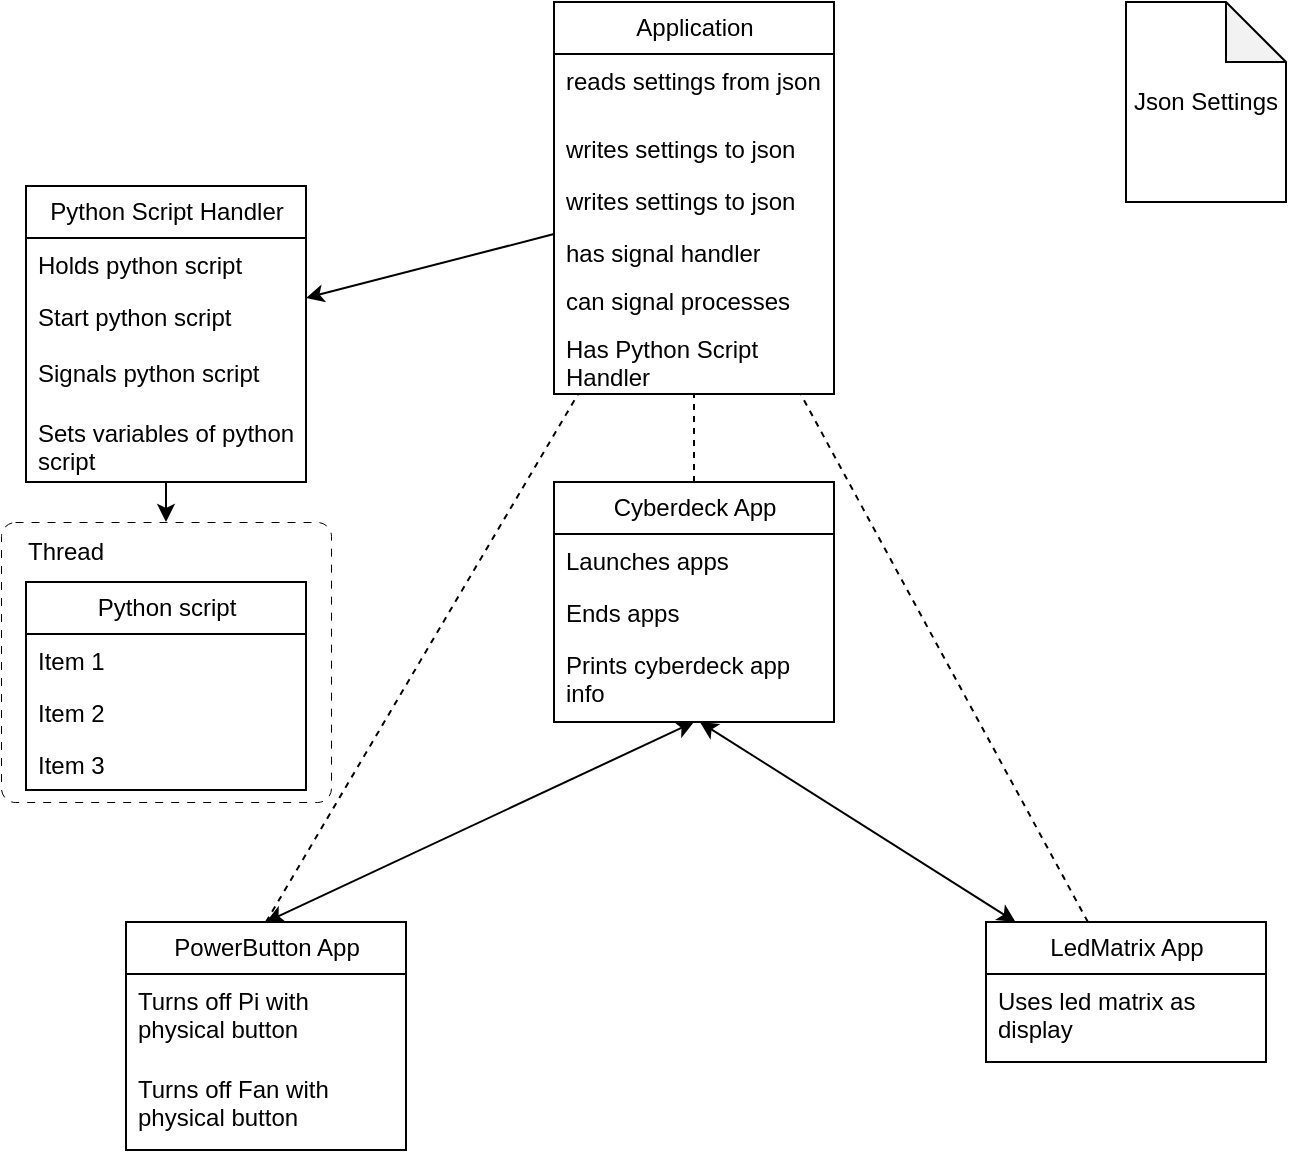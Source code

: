 <mxfile version="21.2.3" type="github" pages="3">
  <diagram name="Arch_Draft_1" id="S_uM91Xfsd7DyZV0edvE">
    <mxGraphModel dx="1217" dy="713" grid="1" gridSize="10" guides="1" tooltips="1" connect="1" arrows="1" fold="1" page="1" pageScale="1" pageWidth="827" pageHeight="1169" math="0" shadow="0">
      <root>
        <mxCell id="0" />
        <mxCell id="1" parent="0" />
        <mxCell id="q55Y3YeiyzVGm_dKempc-44" value="" style="rounded=1;whiteSpace=wrap;html=1;absoluteArcSize=1;arcSize=14;strokeWidth=0.5;dashed=1;dashPattern=8 8;fillColor=none;" parent="1" vertex="1">
          <mxGeometry x="67.5" y="280" width="165" height="140" as="geometry" />
        </mxCell>
        <mxCell id="q55Y3YeiyzVGm_dKempc-1" value="Cyberdeck App" style="swimlane;fontStyle=0;childLayout=stackLayout;horizontal=1;startSize=26;fillColor=none;horizontalStack=0;resizeParent=1;resizeParentMax=0;resizeLast=0;collapsible=1;marginBottom=0;html=1;" parent="1" vertex="1">
          <mxGeometry x="344" y="260" width="140" height="120" as="geometry" />
        </mxCell>
        <mxCell id="q55Y3YeiyzVGm_dKempc-2" value="Launches apps" style="text;strokeColor=none;fillColor=none;align=left;verticalAlign=top;spacingLeft=4;spacingRight=4;overflow=hidden;rotatable=0;points=[[0,0.5],[1,0.5]];portConstraint=eastwest;whiteSpace=wrap;html=1;" parent="q55Y3YeiyzVGm_dKempc-1" vertex="1">
          <mxGeometry y="26" width="140" height="26" as="geometry" />
        </mxCell>
        <mxCell id="q55Y3YeiyzVGm_dKempc-3" value="Ends apps" style="text;strokeColor=none;fillColor=none;align=left;verticalAlign=top;spacingLeft=4;spacingRight=4;overflow=hidden;rotatable=0;points=[[0,0.5],[1,0.5]];portConstraint=eastwest;whiteSpace=wrap;html=1;" parent="q55Y3YeiyzVGm_dKempc-1" vertex="1">
          <mxGeometry y="52" width="140" height="26" as="geometry" />
        </mxCell>
        <mxCell id="q55Y3YeiyzVGm_dKempc-4" value="Prints cyberdeck app info" style="text;strokeColor=none;fillColor=none;align=left;verticalAlign=top;spacingLeft=4;spacingRight=4;overflow=hidden;rotatable=0;points=[[0,0.5],[1,0.5]];portConstraint=eastwest;whiteSpace=wrap;html=1;" parent="q55Y3YeiyzVGm_dKempc-1" vertex="1">
          <mxGeometry y="78" width="140" height="42" as="geometry" />
        </mxCell>
        <mxCell id="q55Y3YeiyzVGm_dKempc-5" value="PowerButton App" style="swimlane;fontStyle=0;childLayout=stackLayout;horizontal=1;startSize=26;fillColor=none;horizontalStack=0;resizeParent=1;resizeParentMax=0;resizeLast=0;collapsible=1;marginBottom=0;html=1;" parent="1" vertex="1">
          <mxGeometry x="130" y="480" width="140" height="114" as="geometry" />
        </mxCell>
        <mxCell id="q55Y3YeiyzVGm_dKempc-8" value="Turns off Pi with physical button&lt;br&gt;&lt;div&gt;&amp;nbsp;&lt;/div&gt;" style="text;strokeColor=none;fillColor=none;align=left;verticalAlign=top;spacingLeft=4;spacingRight=4;overflow=hidden;rotatable=0;points=[[0,0.5],[1,0.5]];portConstraint=eastwest;whiteSpace=wrap;html=1;" parent="q55Y3YeiyzVGm_dKempc-5" vertex="1">
          <mxGeometry y="26" width="140" height="44" as="geometry" />
        </mxCell>
        <mxCell id="q55Y3YeiyzVGm_dKempc-33" value="Turns off Fan with physical button" style="text;strokeColor=none;fillColor=none;align=left;verticalAlign=top;spacingLeft=4;spacingRight=4;overflow=hidden;rotatable=0;points=[[0,0.5],[1,0.5]];portConstraint=eastwest;whiteSpace=wrap;html=1;" parent="q55Y3YeiyzVGm_dKempc-5" vertex="1">
          <mxGeometry y="70" width="140" height="44" as="geometry" />
        </mxCell>
        <mxCell id="q55Y3YeiyzVGm_dKempc-9" value="Application" style="swimlane;fontStyle=0;childLayout=stackLayout;horizontal=1;startSize=26;fillColor=none;horizontalStack=0;resizeParent=1;resizeParentMax=0;resizeLast=0;collapsible=1;marginBottom=0;html=1;" parent="1" vertex="1">
          <mxGeometry x="344" y="20" width="140" height="196" as="geometry">
            <mxRectangle x="90" y="260" width="100" height="30" as="alternateBounds" />
          </mxGeometry>
        </mxCell>
        <mxCell id="q55Y3YeiyzVGm_dKempc-10" value="reads settings from json" style="text;strokeColor=none;fillColor=none;align=left;verticalAlign=top;spacingLeft=4;spacingRight=4;overflow=hidden;rotatable=0;points=[[0,0.5],[1,0.5]];portConstraint=eastwest;whiteSpace=wrap;html=1;" parent="q55Y3YeiyzVGm_dKempc-9" vertex="1">
          <mxGeometry y="26" width="140" height="34" as="geometry" />
        </mxCell>
        <mxCell id="q55Y3YeiyzVGm_dKempc-11" value="writes settings to json" style="text;strokeColor=none;fillColor=none;align=left;verticalAlign=top;spacingLeft=4;spacingRight=4;overflow=hidden;rotatable=0;points=[[0,0.5],[1,0.5]];portConstraint=eastwest;whiteSpace=wrap;html=1;" parent="q55Y3YeiyzVGm_dKempc-9" vertex="1">
          <mxGeometry y="60" width="140" height="26" as="geometry" />
        </mxCell>
        <mxCell id="q55Y3YeiyzVGm_dKempc-31" value="writes settings to json" style="text;strokeColor=none;fillColor=none;align=left;verticalAlign=top;spacingLeft=4;spacingRight=4;overflow=hidden;rotatable=0;points=[[0,0.5],[1,0.5]];portConstraint=eastwest;whiteSpace=wrap;html=1;" parent="q55Y3YeiyzVGm_dKempc-9" vertex="1">
          <mxGeometry y="86" width="140" height="26" as="geometry" />
        </mxCell>
        <mxCell id="q55Y3YeiyzVGm_dKempc-12" value="&lt;div&gt;has signal handler&lt;/div&gt;" style="text;strokeColor=none;fillColor=none;align=left;verticalAlign=top;spacingLeft=4;spacingRight=4;overflow=hidden;rotatable=0;points=[[0,0.5],[1,0.5]];portConstraint=eastwest;whiteSpace=wrap;html=1;" parent="q55Y3YeiyzVGm_dKempc-9" vertex="1">
          <mxGeometry y="112" width="140" height="24" as="geometry" />
        </mxCell>
        <mxCell id="q55Y3YeiyzVGm_dKempc-13" value="can signal processes" style="text;strokeColor=none;fillColor=none;align=left;verticalAlign=top;spacingLeft=4;spacingRight=4;overflow=hidden;rotatable=0;points=[[0,0.5],[1,0.5]];portConstraint=eastwest;whiteSpace=wrap;html=1;" parent="q55Y3YeiyzVGm_dKempc-9" vertex="1">
          <mxGeometry y="136" width="140" height="24" as="geometry" />
        </mxCell>
        <mxCell id="q55Y3YeiyzVGm_dKempc-28" value="Has Python Script Handler" style="text;strokeColor=none;fillColor=none;align=left;verticalAlign=top;spacingLeft=4;spacingRight=4;overflow=hidden;rotatable=0;points=[[0,0.5],[1,0.5]];portConstraint=eastwest;whiteSpace=wrap;html=1;" parent="q55Y3YeiyzVGm_dKempc-9" vertex="1">
          <mxGeometry y="160" width="140" height="36" as="geometry" />
        </mxCell>
        <mxCell id="q55Y3YeiyzVGm_dKempc-14" value="" style="endArrow=none;dashed=1;html=1;rounded=0;exitX=0.5;exitY=0;exitDx=0;exitDy=0;" parent="1" source="q55Y3YeiyzVGm_dKempc-1" target="q55Y3YeiyzVGm_dKempc-9" edge="1">
          <mxGeometry width="50" height="50" relative="1" as="geometry">
            <mxPoint x="390" y="430" as="sourcePoint" />
            <mxPoint x="414" y="190" as="targetPoint" />
          </mxGeometry>
        </mxCell>
        <mxCell id="q55Y3YeiyzVGm_dKempc-15" value="" style="endArrow=classic;startArrow=classic;html=1;rounded=0;exitX=0.5;exitY=0;exitDx=0;exitDy=0;" parent="1" source="q55Y3YeiyzVGm_dKempc-5" edge="1">
          <mxGeometry width="50" height="50" relative="1" as="geometry">
            <mxPoint x="390" y="430" as="sourcePoint" />
            <mxPoint x="414" y="380" as="targetPoint" />
          </mxGeometry>
        </mxCell>
        <mxCell id="q55Y3YeiyzVGm_dKempc-16" value="" style="endArrow=none;dashed=1;html=1;rounded=0;exitX=0.5;exitY=0;exitDx=0;exitDy=0;" parent="1" source="q55Y3YeiyzVGm_dKempc-5" target="q55Y3YeiyzVGm_dKempc-9" edge="1">
          <mxGeometry width="50" height="50" relative="1" as="geometry">
            <mxPoint x="390" y="430" as="sourcePoint" />
            <mxPoint x="410" y="220" as="targetPoint" />
          </mxGeometry>
        </mxCell>
        <mxCell id="q55Y3YeiyzVGm_dKempc-22" value="Python Script Handler" style="swimlane;fontStyle=0;childLayout=stackLayout;horizontal=1;startSize=26;fillColor=none;horizontalStack=0;resizeParent=1;resizeParentMax=0;resizeLast=0;collapsible=1;marginBottom=0;html=1;" parent="1" vertex="1">
          <mxGeometry x="80" y="112" width="140" height="148" as="geometry" />
        </mxCell>
        <mxCell id="q55Y3YeiyzVGm_dKempc-23" value="Holds python script" style="text;strokeColor=none;fillColor=none;align=left;verticalAlign=top;spacingLeft=4;spacingRight=4;overflow=hidden;rotatable=0;points=[[0,0.5],[1,0.5]];portConstraint=eastwest;whiteSpace=wrap;html=1;" parent="q55Y3YeiyzVGm_dKempc-22" vertex="1">
          <mxGeometry y="26" width="140" height="26" as="geometry" />
        </mxCell>
        <mxCell id="q55Y3YeiyzVGm_dKempc-24" value="Start python script" style="text;strokeColor=none;fillColor=none;align=left;verticalAlign=top;spacingLeft=4;spacingRight=4;overflow=hidden;rotatable=0;points=[[0,0.5],[1,0.5]];portConstraint=eastwest;whiteSpace=wrap;html=1;" parent="q55Y3YeiyzVGm_dKempc-22" vertex="1">
          <mxGeometry y="52" width="140" height="28" as="geometry" />
        </mxCell>
        <mxCell id="q55Y3YeiyzVGm_dKempc-26" value="Signals python script" style="text;strokeColor=none;fillColor=none;align=left;verticalAlign=top;spacingLeft=4;spacingRight=4;overflow=hidden;rotatable=0;points=[[0,0.5],[1,0.5]];portConstraint=eastwest;whiteSpace=wrap;html=1;" parent="q55Y3YeiyzVGm_dKempc-22" vertex="1">
          <mxGeometry y="80" width="140" height="30" as="geometry" />
        </mxCell>
        <mxCell id="q55Y3YeiyzVGm_dKempc-27" value="Sets variables of python script" style="text;strokeColor=none;fillColor=none;align=left;verticalAlign=top;spacingLeft=4;spacingRight=4;overflow=hidden;rotatable=0;points=[[0,0.5],[1,0.5]];portConstraint=eastwest;whiteSpace=wrap;html=1;" parent="q55Y3YeiyzVGm_dKempc-22" vertex="1">
          <mxGeometry y="110" width="140" height="38" as="geometry" />
        </mxCell>
        <mxCell id="q55Y3YeiyzVGm_dKempc-30" value="Json Settings" style="shape=note;whiteSpace=wrap;html=1;backgroundOutline=1;darkOpacity=0.05;" parent="1" vertex="1">
          <mxGeometry x="630" y="20" width="80" height="100" as="geometry" />
        </mxCell>
        <mxCell id="q55Y3YeiyzVGm_dKempc-32" value="" style="endArrow=classic;html=1;rounded=0;" parent="1" source="q55Y3YeiyzVGm_dKempc-9" target="q55Y3YeiyzVGm_dKempc-22" edge="1">
          <mxGeometry width="50" height="50" relative="1" as="geometry">
            <mxPoint x="590" y="320" as="sourcePoint" />
            <mxPoint x="640" y="270" as="targetPoint" />
          </mxGeometry>
        </mxCell>
        <mxCell id="q55Y3YeiyzVGm_dKempc-34" value="LedMatrix App" style="swimlane;fontStyle=0;childLayout=stackLayout;horizontal=1;startSize=26;fillColor=none;horizontalStack=0;resizeParent=1;resizeParentMax=0;resizeLast=0;collapsible=1;marginBottom=0;html=1;" parent="1" vertex="1">
          <mxGeometry x="560" y="480" width="140" height="70" as="geometry" />
        </mxCell>
        <mxCell id="q55Y3YeiyzVGm_dKempc-35" value="Uses led matrix as display" style="text;strokeColor=none;fillColor=none;align=left;verticalAlign=top;spacingLeft=4;spacingRight=4;overflow=hidden;rotatable=0;points=[[0,0.5],[1,0.5]];portConstraint=eastwest;whiteSpace=wrap;html=1;" parent="q55Y3YeiyzVGm_dKempc-34" vertex="1">
          <mxGeometry y="26" width="140" height="44" as="geometry" />
        </mxCell>
        <mxCell id="q55Y3YeiyzVGm_dKempc-37" value="" style="endArrow=classic;startArrow=classic;html=1;rounded=0;exitX=0.521;exitY=1;exitDx=0;exitDy=0;exitPerimeter=0;" parent="1" source="q55Y3YeiyzVGm_dKempc-4" target="q55Y3YeiyzVGm_dKempc-34" edge="1">
          <mxGeometry width="50" height="50" relative="1" as="geometry">
            <mxPoint x="480" y="340" as="sourcePoint" />
            <mxPoint x="530" y="290" as="targetPoint" />
          </mxGeometry>
        </mxCell>
        <mxCell id="q55Y3YeiyzVGm_dKempc-38" value="" style="endArrow=none;dashed=1;html=1;rounded=0;" parent="1" source="q55Y3YeiyzVGm_dKempc-34" target="q55Y3YeiyzVGm_dKempc-9" edge="1">
          <mxGeometry width="50" height="50" relative="1" as="geometry">
            <mxPoint x="630" y="530" as="sourcePoint" />
            <mxPoint x="680" y="480" as="targetPoint" />
          </mxGeometry>
        </mxCell>
        <mxCell id="q55Y3YeiyzVGm_dKempc-39" value="Python script" style="swimlane;fontStyle=0;childLayout=stackLayout;horizontal=1;startSize=26;fillColor=none;horizontalStack=0;resizeParent=1;resizeParentMax=0;resizeLast=0;collapsible=1;marginBottom=0;html=1;" parent="1" vertex="1">
          <mxGeometry x="80" y="310" width="140" height="104" as="geometry" />
        </mxCell>
        <mxCell id="q55Y3YeiyzVGm_dKempc-40" value="Item 1" style="text;strokeColor=none;fillColor=none;align=left;verticalAlign=top;spacingLeft=4;spacingRight=4;overflow=hidden;rotatable=0;points=[[0,0.5],[1,0.5]];portConstraint=eastwest;whiteSpace=wrap;html=1;" parent="q55Y3YeiyzVGm_dKempc-39" vertex="1">
          <mxGeometry y="26" width="140" height="26" as="geometry" />
        </mxCell>
        <mxCell id="q55Y3YeiyzVGm_dKempc-41" value="Item 2" style="text;strokeColor=none;fillColor=none;align=left;verticalAlign=top;spacingLeft=4;spacingRight=4;overflow=hidden;rotatable=0;points=[[0,0.5],[1,0.5]];portConstraint=eastwest;whiteSpace=wrap;html=1;" parent="q55Y3YeiyzVGm_dKempc-39" vertex="1">
          <mxGeometry y="52" width="140" height="26" as="geometry" />
        </mxCell>
        <mxCell id="q55Y3YeiyzVGm_dKempc-42" value="Item 3" style="text;strokeColor=none;fillColor=none;align=left;verticalAlign=top;spacingLeft=4;spacingRight=4;overflow=hidden;rotatable=0;points=[[0,0.5],[1,0.5]];portConstraint=eastwest;whiteSpace=wrap;html=1;" parent="q55Y3YeiyzVGm_dKempc-39" vertex="1">
          <mxGeometry y="78" width="140" height="26" as="geometry" />
        </mxCell>
        <mxCell id="q55Y3YeiyzVGm_dKempc-45" value="" style="endArrow=classic;html=1;rounded=0;entryX=0.5;entryY=0;entryDx=0;entryDy=0;" parent="1" source="q55Y3YeiyzVGm_dKempc-22" target="q55Y3YeiyzVGm_dKempc-44" edge="1">
          <mxGeometry width="50" height="50" relative="1" as="geometry">
            <mxPoint x="354" y="146" as="sourcePoint" />
            <mxPoint x="230" y="178" as="targetPoint" />
          </mxGeometry>
        </mxCell>
        <mxCell id="q55Y3YeiyzVGm_dKempc-46" value="Thread" style="text;html=1;strokeColor=none;fillColor=none;align=center;verticalAlign=middle;whiteSpace=wrap;rounded=0;" parent="1" vertex="1">
          <mxGeometry x="70" y="280" width="60" height="30" as="geometry" />
        </mxCell>
      </root>
    </mxGraphModel>
  </diagram>
  <diagram id="CFJHJXMNog5xB2IH2oD0" name="UML_Draft_1">
    <mxGraphModel dx="1217" dy="713" grid="1" gridSize="10" guides="1" tooltips="1" connect="1" arrows="1" fold="1" page="1" pageScale="1" pageWidth="2000" pageHeight="2000" math="0" shadow="0">
      <root>
        <mxCell id="0" />
        <mxCell id="1" parent="0" />
        <mxCell id="zCSSx3-7EyX81rC65PfA-1" value="&lt;p style=&quot;margin:0px;margin-top:4px;text-align:center;&quot;&gt;&lt;b&gt;Application&lt;/b&gt;&lt;/p&gt;&lt;hr size=&quot;1&quot;&gt;&lt;p style=&quot;margin:0px;margin-left:4px;&quot;&gt;- m_pPythonHandler: *PythonHandler&lt;/p&gt;&lt;p style=&quot;margin:0px;margin-left:4px;&quot;&gt;- m_pConfig: *Config&lt;br&gt;&lt;/p&gt;&lt;hr size=&quot;1&quot;&gt;&lt;p style=&quot;margin:0px;margin-left:4px;&quot;&gt;+ Run(): void&lt;/p&gt;&lt;p style=&quot;margin:0px;margin-left:4px;&quot;&gt;+ End(): void&lt;/p&gt;&lt;p style=&quot;margin:0px;margin-left:4px;&quot;&gt;+ Start(): void&lt;br&gt;&lt;/p&gt;&lt;p style=&quot;margin:0px;margin-left:4px;&quot;&gt;+ SignalApplication(const string&amp;amp; name): bool&lt;/p&gt;&lt;p style=&quot;margin:0px;margin-left:4px;&quot;&gt;+ PythonHandler(): * const PythonHandler&lt;/p&gt;&lt;p style=&quot;margin:0px;margin-left:4px;&quot;&gt;+ Config(): * const Config&lt;br&gt;&lt;/p&gt;&lt;p style=&quot;margin:0px;margin-left:4px;&quot;&gt;- SignalHandler(): void&lt;/p&gt;&lt;p style=&quot;margin:0px;margin-left:4px;&quot;&gt;- SetAppConfigItems() = 0: void&lt;br&gt;&lt;/p&gt;&lt;p style=&quot;margin:0px;margin-left:4px;&quot;&gt;# Config(): * Config&lt;br&gt;&lt;/p&gt;&lt;hr&gt;&amp;nbsp;main(int argc, char** argv): void&lt;br&gt;&lt;p style=&quot;margin:0px;margin-left:4px;&quot;&gt;&lt;br&gt;&lt;/p&gt;" style="verticalAlign=top;align=left;overflow=fill;fontSize=12;fontFamily=Helvetica;html=1;whiteSpace=wrap;" parent="1" vertex="1">
          <mxGeometry x="290" y="100" width="290" height="240" as="geometry" />
        </mxCell>
        <mxCell id="X2i6eIDA0BgOuL5v0aOz-4" value="&lt;p style=&quot;margin:0px;margin-top:4px;text-align:center;&quot;&gt;&lt;b&gt;CyberdeckApp: Application&lt;br&gt;&lt;/b&gt;&lt;/p&gt;&lt;hr size=&quot;1&quot;&gt;&lt;p style=&quot;margin:0px;margin-left:4px;&quot;&gt;+ m_CyberdeckApplications: unordered_map&amp;lt;string, appInfo&amp;gt;&lt;br&gt;&lt;/p&gt;&lt;hr size=&quot;1&quot;&gt;&lt;p style=&quot;margin:0px;margin-left:4px;&quot;&gt;+ PrintHelp(): void&lt;/p&gt;&lt;p style=&quot;margin:0px;margin-left:4px;&quot;&gt;+ PrintInfo(): void&lt;/p&gt;&lt;p style=&quot;margin:0px;margin-left:4px;&quot;&gt;+ LaunchApps(): bool&lt;/p&gt;&lt;p style=&quot;margin:0px;margin-left:4px;&quot;&gt;+ LaunchApp(const string&amp;amp; name): bool&lt;/p&gt;&lt;p style=&quot;margin:0px;margin-left:4px;&quot;&gt;+ EndApps(): bool&lt;/p&gt;&lt;p style=&quot;margin:0px;margin-left:4px;&quot;&gt;+ EndApp(const string&amp;amp; name): bool&lt;/p&gt;&lt;p style=&quot;margin:0px;margin-left:4px;&quot;&gt;- SetAppConfigItems(): void&lt;/p&gt;" style="verticalAlign=top;align=left;overflow=fill;fontSize=12;fontFamily=Helvetica;html=1;whiteSpace=wrap;" parent="1" vertex="1">
          <mxGeometry x="260" y="410" width="245" height="190" as="geometry" />
        </mxCell>
        <mxCell id="X2i6eIDA0BgOuL5v0aOz-6" value="&lt;p style=&quot;margin:0px;margin-top:6px;text-align:center;&quot;&gt;&lt;b&gt;AppInfo&lt;/b&gt;&lt;/p&gt;&lt;hr&gt;&lt;p style=&quot;margin:0px;margin-left:8px;&quot;&gt;+ IsActive: bool&lt;br&gt;&lt;/p&gt;" style="align=left;overflow=fill;html=1;dropTarget=0;whiteSpace=wrap;" parent="1" vertex="1">
          <mxGeometry x="520" y="490" width="180" height="90" as="geometry" />
        </mxCell>
        <mxCell id="X2i6eIDA0BgOuL5v0aOz-7" value="" style="shape=component;jettyWidth=8;jettyHeight=4;" parent="X2i6eIDA0BgOuL5v0aOz-6" vertex="1">
          <mxGeometry x="1" width="20" height="20" relative="1" as="geometry">
            <mxPoint x="-24" y="4" as="offset" />
          </mxGeometry>
        </mxCell>
        <mxCell id="X2i6eIDA0BgOuL5v0aOz-8" value="PowerButton: Application" style="swimlane;fontStyle=1;align=center;verticalAlign=top;childLayout=stackLayout;horizontal=1;startSize=26;horizontalStack=0;resizeParent=1;resizeParentMax=0;resizeLast=0;collapsible=1;marginBottom=0;whiteSpace=wrap;html=1;" parent="1" vertex="1">
          <mxGeometry x="80" y="410" width="160" height="86" as="geometry" />
        </mxCell>
        <mxCell id="X2i6eIDA0BgOuL5v0aOz-9" value="+" style="text;strokeColor=none;fillColor=none;align=left;verticalAlign=top;spacingLeft=4;spacingRight=4;overflow=hidden;rotatable=0;points=[[0,0.5],[1,0.5]];portConstraint=eastwest;whiteSpace=wrap;html=1;" parent="X2i6eIDA0BgOuL5v0aOz-8" vertex="1">
          <mxGeometry y="26" width="160" height="26" as="geometry" />
        </mxCell>
        <mxCell id="X2i6eIDA0BgOuL5v0aOz-10" value="" style="line;strokeWidth=1;fillColor=none;align=left;verticalAlign=middle;spacingTop=-1;spacingLeft=3;spacingRight=3;rotatable=0;labelPosition=right;points=[];portConstraint=eastwest;strokeColor=inherit;" parent="X2i6eIDA0BgOuL5v0aOz-8" vertex="1">
          <mxGeometry y="52" width="160" height="8" as="geometry" />
        </mxCell>
        <mxCell id="X2i6eIDA0BgOuL5v0aOz-11" value="- SetAppConfigItems(): void" style="text;strokeColor=none;fillColor=none;align=left;verticalAlign=top;spacingLeft=4;spacingRight=4;overflow=hidden;rotatable=0;points=[[0,0.5],[1,0.5]];portConstraint=eastwest;whiteSpace=wrap;html=1;" parent="X2i6eIDA0BgOuL5v0aOz-8" vertex="1">
          <mxGeometry y="60" width="160" height="26" as="geometry" />
        </mxCell>
        <mxCell id="X2i6eIDA0BgOuL5v0aOz-12" value="" style="endArrow=none;dashed=1;html=1;rounded=0;exitX=0.5;exitY=0;exitDx=0;exitDy=0;entryX=0.5;entryY=1;entryDx=0;entryDy=0;" parent="1" source="X2i6eIDA0BgOuL5v0aOz-8" target="zCSSx3-7EyX81rC65PfA-1" edge="1">
          <mxGeometry width="50" height="50" relative="1" as="geometry">
            <mxPoint x="140" y="340" as="sourcePoint" />
            <mxPoint x="430" y="290" as="targetPoint" />
          </mxGeometry>
        </mxCell>
        <mxCell id="X2i6eIDA0BgOuL5v0aOz-16" value="LedMatrix: Application" style="swimlane;fontStyle=1;align=center;verticalAlign=top;childLayout=stackLayout;horizontal=1;startSize=26;horizontalStack=0;resizeParent=1;resizeParentMax=0;resizeLast=0;collapsible=1;marginBottom=0;whiteSpace=wrap;html=1;" parent="1" vertex="1">
          <mxGeometry x="720" y="410" width="160" height="86" as="geometry" />
        </mxCell>
        <mxCell id="X2i6eIDA0BgOuL5v0aOz-17" value="+ " style="text;strokeColor=none;fillColor=none;align=left;verticalAlign=top;spacingLeft=4;spacingRight=4;overflow=hidden;rotatable=0;points=[[0,0.5],[1,0.5]];portConstraint=eastwest;whiteSpace=wrap;html=1;" parent="X2i6eIDA0BgOuL5v0aOz-16" vertex="1">
          <mxGeometry y="26" width="160" height="26" as="geometry" />
        </mxCell>
        <mxCell id="X2i6eIDA0BgOuL5v0aOz-18" value="" style="line;strokeWidth=1;fillColor=none;align=left;verticalAlign=middle;spacingTop=-1;spacingLeft=3;spacingRight=3;rotatable=0;labelPosition=right;points=[];portConstraint=eastwest;strokeColor=inherit;" parent="X2i6eIDA0BgOuL5v0aOz-16" vertex="1">
          <mxGeometry y="52" width="160" height="8" as="geometry" />
        </mxCell>
        <mxCell id="X2i6eIDA0BgOuL5v0aOz-19" value="- SetAppConfigItems(): void" style="text;strokeColor=none;fillColor=none;align=left;verticalAlign=top;spacingLeft=4;spacingRight=4;overflow=hidden;rotatable=0;points=[[0,0.5],[1,0.5]];portConstraint=eastwest;whiteSpace=wrap;html=1;" parent="X2i6eIDA0BgOuL5v0aOz-16" vertex="1">
          <mxGeometry y="60" width="160" height="26" as="geometry" />
        </mxCell>
        <mxCell id="X2i6eIDA0BgOuL5v0aOz-20" value="" style="endArrow=none;dashed=1;html=1;rounded=0;entryX=0.5;entryY=0;entryDx=0;entryDy=0;exitX=0.5;exitY=1;exitDx=0;exitDy=0;" parent="1" source="zCSSx3-7EyX81rC65PfA-1" target="X2i6eIDA0BgOuL5v0aOz-16" edge="1">
          <mxGeometry width="50" height="50" relative="1" as="geometry">
            <mxPoint x="640" y="340" as="sourcePoint" />
            <mxPoint x="690" y="290" as="targetPoint" />
          </mxGeometry>
        </mxCell>
        <mxCell id="X2i6eIDA0BgOuL5v0aOz-21" value="" style="endArrow=none;dashed=1;html=1;rounded=0;entryX=0.5;entryY=1;entryDx=0;entryDy=0;exitX=0.5;exitY=0;exitDx=0;exitDy=0;" parent="1" source="X2i6eIDA0BgOuL5v0aOz-4" target="zCSSx3-7EyX81rC65PfA-1" edge="1">
          <mxGeometry width="50" height="50" relative="1" as="geometry">
            <mxPoint x="470" y="340" as="sourcePoint" />
            <mxPoint x="470" y="330" as="targetPoint" />
          </mxGeometry>
        </mxCell>
        <mxCell id="X2i6eIDA0BgOuL5v0aOz-22" value="PythonHandler" style="swimlane;fontStyle=1;align=center;verticalAlign=top;childLayout=stackLayout;horizontal=1;startSize=26;horizontalStack=0;resizeParent=1;resizeParentMax=0;resizeLast=0;collapsible=1;marginBottom=0;whiteSpace=wrap;html=1;" parent="1" vertex="1">
          <mxGeometry x="930" y="320" width="370" height="200" as="geometry" />
        </mxCell>
        <mxCell id="X2i6eIDA0BgOuL5v0aOz-23" value="&lt;div&gt;- m_Name: string&lt;/div&gt;&lt;div&gt;- m_pPythonScript: unique_ptr&amp;lt;PythonScript&amp;gt;&lt;br&gt;&lt;/div&gt;&lt;div&gt;- m_Thread: thread&lt;br&gt;&lt;/div&gt;" style="text;strokeColor=none;fillColor=none;align=left;verticalAlign=top;spacingLeft=4;spacingRight=4;overflow=hidden;rotatable=0;points=[[0,0.5],[1,0.5]];portConstraint=eastwest;whiteSpace=wrap;html=1;" parent="X2i6eIDA0BgOuL5v0aOz-22" vertex="1">
          <mxGeometry y="26" width="370" height="54" as="geometry" />
        </mxCell>
        <mxCell id="X2i6eIDA0BgOuL5v0aOz-24" value="" style="line;strokeWidth=1;fillColor=none;align=left;verticalAlign=middle;spacingTop=-1;spacingLeft=3;spacingRight=3;rotatable=0;labelPosition=right;points=[];portConstraint=eastwest;strokeColor=inherit;" parent="X2i6eIDA0BgOuL5v0aOz-22" vertex="1">
          <mxGeometry y="80" width="370" height="8" as="geometry" />
        </mxCell>
        <mxCell id="X2i6eIDA0BgOuL5v0aOz-25" value="&lt;div&gt;+ PythonHandler(const string&amp;amp; name): PythonHandler&lt;/div&gt;&lt;div&gt;+ StartScript(): void&lt;/div&gt;&lt;div&gt;+ EndScript(): void&lt;/div&gt;&lt;div&gt;+ SignalScript(int&amp;nbsp; sig): void&lt;br&gt;&lt;/div&gt;&lt;div&gt;&lt;br&gt;&lt;/div&gt;" style="text;strokeColor=none;fillColor=none;align=left;verticalAlign=top;spacingLeft=4;spacingRight=4;overflow=hidden;rotatable=0;points=[[0,0.5],[1,0.5]];portConstraint=eastwest;whiteSpace=wrap;html=1;" parent="X2i6eIDA0BgOuL5v0aOz-22" vertex="1">
          <mxGeometry y="88" width="370" height="112" as="geometry" />
        </mxCell>
        <mxCell id="X2i6eIDA0BgOuL5v0aOz-32" value="" style="rounded=1;whiteSpace=wrap;html=1;fillColor=none;dashed=1;container=1;" parent="1" vertex="1">
          <mxGeometry x="1330" y="425" width="230" height="160" as="geometry" />
        </mxCell>
        <mxCell id="X2i6eIDA0BgOuL5v0aOz-27" value="PythonScript" style="swimlane;fontStyle=1;align=center;verticalAlign=top;childLayout=stackLayout;horizontal=1;startSize=26;horizontalStack=0;resizeParent=1;resizeParentMax=0;resizeLast=0;collapsible=1;marginBottom=0;whiteSpace=wrap;html=1;" parent="X2i6eIDA0BgOuL5v0aOz-32" vertex="1">
          <mxGeometry x="22.692" y="23.881" width="184.62" height="91.264" as="geometry" />
        </mxCell>
        <mxCell id="X2i6eIDA0BgOuL5v0aOz-28" value="- m_ScriptHandle: *HANDLE" style="text;strokeColor=none;fillColor=none;align=left;verticalAlign=top;spacingLeft=4;spacingRight=4;overflow=hidden;rotatable=0;points=[[0,0.5],[1,0.5]];portConstraint=eastwest;whiteSpace=wrap;html=1;" parent="X2i6eIDA0BgOuL5v0aOz-27" vertex="1">
          <mxGeometry y="26" width="184.62" height="34" as="geometry" />
        </mxCell>
        <mxCell id="X2i6eIDA0BgOuL5v0aOz-29" value="" style="line;strokeWidth=1;fillColor=none;align=left;verticalAlign=middle;spacingTop=-1;spacingLeft=3;spacingRight=3;rotatable=0;labelPosition=right;points=[];portConstraint=eastwest;strokeColor=inherit;" parent="X2i6eIDA0BgOuL5v0aOz-27" vertex="1">
          <mxGeometry y="60" width="184.62" height="7.356" as="geometry" />
        </mxCell>
        <mxCell id="X2i6eIDA0BgOuL5v0aOz-30" value="+ Run(): void" style="text;strokeColor=none;fillColor=none;align=left;verticalAlign=top;spacingLeft=4;spacingRight=4;overflow=hidden;rotatable=0;points=[[0,0.5],[1,0.5]];portConstraint=eastwest;whiteSpace=wrap;html=1;" parent="X2i6eIDA0BgOuL5v0aOz-27" vertex="1">
          <mxGeometry y="67.356" width="184.62" height="23.908" as="geometry" />
        </mxCell>
        <mxCell id="X2i6eIDA0BgOuL5v0aOz-34" value="Thread" style="text;html=1;strokeColor=none;fillColor=none;align=center;verticalAlign=middle;whiteSpace=wrap;rounded=0;" parent="X2i6eIDA0BgOuL5v0aOz-32" vertex="1">
          <mxGeometry x="10" y="-5" width="60" height="30" as="geometry" />
        </mxCell>
        <mxCell id="X2i6eIDA0BgOuL5v0aOz-38" value="SetAppConfigItems is used to specify the json keys and layout for each specific app, by simply adding the key to the config item (https://json.nlohmann.me/api/basic_json/#examples)" style="shape=note;strokeWidth=2;fontSize=14;size=20;whiteSpace=wrap;html=1;fillColor=#fff2cc;strokeColor=#d6b656;fontColor=#666600;" parent="1" vertex="1">
          <mxGeometry x="10" y="200" width="220" height="140" as="geometry" />
        </mxCell>
        <mxCell id="X2i6eIDA0BgOuL5v0aOz-41" value="Config" style="swimlane;fontStyle=1;align=center;verticalAlign=top;childLayout=stackLayout;horizontal=1;startSize=26;horizontalStack=0;resizeParent=1;resizeParentMax=0;resizeLast=0;collapsible=1;marginBottom=0;whiteSpace=wrap;html=1;" parent="1" vertex="1">
          <mxGeometry x="930" y="585" width="190" height="120" as="geometry" />
        </mxCell>
        <mxCell id="X2i6eIDA0BgOuL5v0aOz-42" value="- m_Json: json" style="text;strokeColor=none;fillColor=none;align=left;verticalAlign=top;spacingLeft=4;spacingRight=4;overflow=hidden;rotatable=0;points=[[0,0.5],[1,0.5]];portConstraint=eastwest;whiteSpace=wrap;html=1;" parent="X2i6eIDA0BgOuL5v0aOz-41" vertex="1">
          <mxGeometry y="26" width="190" height="26" as="geometry" />
        </mxCell>
        <mxCell id="X2i6eIDA0BgOuL5v0aOz-43" value="" style="line;strokeWidth=1;fillColor=none;align=left;verticalAlign=middle;spacingTop=-1;spacingLeft=3;spacingRight=3;rotatable=0;labelPosition=right;points=[];portConstraint=eastwest;strokeColor=inherit;" parent="X2i6eIDA0BgOuL5v0aOz-41" vertex="1">
          <mxGeometry y="52" width="190" height="8" as="geometry" />
        </mxCell>
        <mxCell id="X2i6eIDA0BgOuL5v0aOz-44" value="&lt;div&gt;+ GetJson(): const * json&lt;/div&gt;&lt;div&gt;+ GetJson(): *json&lt;/div&gt;&lt;div&gt;+ LoadFile(): bool&lt;/div&gt;&lt;div&gt;&lt;br&gt;&lt;/div&gt;&lt;div&gt;&lt;br&gt;&lt;/div&gt;" style="text;strokeColor=none;fillColor=none;align=left;verticalAlign=top;spacingLeft=4;spacingRight=4;overflow=hidden;rotatable=0;points=[[0,0.5],[1,0.5]];portConstraint=eastwest;whiteSpace=wrap;html=1;" parent="X2i6eIDA0BgOuL5v0aOz-41" vertex="1">
          <mxGeometry y="60" width="190" height="60" as="geometry" />
        </mxCell>
        <mxCell id="X2i6eIDA0BgOuL5v0aOz-46" value="" style="edgeStyle=segmentEdgeStyle;endArrow=classic;html=1;curved=0;rounded=0;endSize=8;startSize=8;entryX=0.5;entryY=0;entryDx=0;entryDy=0;exitX=1;exitY=0.25;exitDx=0;exitDy=0;" parent="1" source="zCSSx3-7EyX81rC65PfA-1" target="X2i6eIDA0BgOuL5v0aOz-41" edge="1">
          <mxGeometry width="50" height="50" relative="1" as="geometry">
            <mxPoint x="750" y="640" as="sourcePoint" />
            <mxPoint x="800" y="590" as="targetPoint" />
            <Array as="points">
              <mxPoint x="640" y="160" />
              <mxPoint x="640" y="340" />
              <mxPoint x="910" y="340" />
              <mxPoint x="910" y="560" />
              <mxPoint x="1025" y="560" />
            </Array>
          </mxGeometry>
        </mxCell>
        <mxCell id="X2i6eIDA0BgOuL5v0aOz-47" value="" style="edgeStyle=segmentEdgeStyle;endArrow=classic;html=1;curved=0;rounded=0;endSize=8;startSize=8;exitX=1.004;exitY=0.18;exitDx=0;exitDy=0;exitPerimeter=0;entryX=0.5;entryY=0;entryDx=0;entryDy=0;" parent="1" source="zCSSx3-7EyX81rC65PfA-1" target="X2i6eIDA0BgOuL5v0aOz-22" edge="1">
          <mxGeometry width="50" height="50" relative="1" as="geometry">
            <mxPoint x="780" y="210" as="sourcePoint" />
            <mxPoint x="830" y="160" as="targetPoint" />
            <Array as="points">
              <mxPoint x="670" y="143" />
              <mxPoint x="670" y="290" />
              <mxPoint x="1115" y="290" />
            </Array>
          </mxGeometry>
        </mxCell>
        <mxCell id="X2i6eIDA0BgOuL5v0aOz-48" value="" style="edgeStyle=elbowEdgeStyle;elbow=vertical;endArrow=classic;html=1;curved=0;rounded=0;endSize=8;startSize=8;exitX=1;exitY=0.5;exitDx=0;exitDy=0;entryX=0.5;entryY=0;entryDx=0;entryDy=0;" parent="1" source="X2i6eIDA0BgOuL5v0aOz-23" target="X2i6eIDA0BgOuL5v0aOz-27" edge="1">
          <mxGeometry width="50" height="50" relative="1" as="geometry">
            <mxPoint x="1360" y="410" as="sourcePoint" />
            <mxPoint x="1410" y="360" as="targetPoint" />
            <Array as="points">
              <mxPoint x="1370" y="370" />
            </Array>
          </mxGeometry>
        </mxCell>
        <mxCell id="X2i6eIDA0BgOuL5v0aOz-49" value="" style="edgeStyle=elbowEdgeStyle;elbow=vertical;endArrow=classic;html=1;curved=0;rounded=0;endSize=8;startSize=8;exitX=1.004;exitY=0.701;exitDx=0;exitDy=0;exitPerimeter=0;dashed=1;" parent="1" source="X2i6eIDA0BgOuL5v0aOz-23" target="X2i6eIDA0BgOuL5v0aOz-34" edge="1">
          <mxGeometry width="50" height="50" relative="1" as="geometry">
            <mxPoint x="1350" y="334" as="sourcePoint" />
            <mxPoint x="1495" y="410" as="targetPoint" />
            <Array as="points">
              <mxPoint x="1390" y="384" />
            </Array>
          </mxGeometry>
        </mxCell>
        <mxCell id="X2i6eIDA0BgOuL5v0aOz-50" value="" style="edgeStyle=segmentEdgeStyle;endArrow=classic;html=1;curved=0;rounded=0;endSize=8;startSize=8;exitX=1;exitY=0.25;exitDx=0;exitDy=0;entryX=0.5;entryY=0;entryDx=0;entryDy=0;" parent="1" source="X2i6eIDA0BgOuL5v0aOz-4" target="X2i6eIDA0BgOuL5v0aOz-6" edge="1">
          <mxGeometry width="50" height="50" relative="1" as="geometry">
            <mxPoint x="560" y="460" as="sourcePoint" />
            <mxPoint x="610" y="410" as="targetPoint" />
          </mxGeometry>
        </mxCell>
      </root>
    </mxGraphModel>
  </diagram>
  <diagram id="Y6OEttpl3avurAEQQeT3" name="UML_Draft_2">
    <mxGraphModel dx="1739" dy="1019" grid="1" gridSize="10" guides="1" tooltips="1" connect="1" arrows="1" fold="1" page="1" pageScale="1" pageWidth="2000" pageHeight="2000" math="0" shadow="0">
      <root>
        <mxCell id="0" />
        <mxCell id="1" parent="0" />
        <mxCell id="P5k6exfduH83FtMq4Gyp-32" style="edgeStyle=orthogonalEdgeStyle;rounded=0;orthogonalLoop=1;jettySize=auto;html=1;exitX=1;exitY=0.25;exitDx=0;exitDy=0;entryX=0.5;entryY=0;entryDx=0;entryDy=0;" parent="1" source="P5k6exfduH83FtMq4Gyp-1" target="P5k6exfduH83FtMq4Gyp-2" edge="1">
          <mxGeometry relative="1" as="geometry" />
        </mxCell>
        <mxCell id="P5k6exfduH83FtMq4Gyp-1" value="&lt;p style=&quot;margin:0px;margin-top:4px;text-align:center;&quot;&gt;&lt;b&gt;CyberdeckApp&lt;/b&gt;&lt;/p&gt;&lt;hr size=&quot;1&quot;&gt;&lt;p style=&quot;margin:0px;margin-left:4px;&quot;&gt;- m_pProcessHandlers: unordered_map&amp;lt;string, unique_ptr&amp;lt;ProcessHandler&amp;gt;&lt;br&gt;&lt;/p&gt;&lt;p style=&quot;margin:0px;margin-left:4px;&quot;&gt;- m_pConfig: shared_ptr&amp;lt;Config&amp;gt;&lt;br&gt;&lt;/p&gt;&lt;hr size=&quot;1&quot;&gt;&lt;p style=&quot;margin:0px;margin-left:4px;&quot;&gt;+ Run(): void&lt;/p&gt;&lt;p style=&quot;margin:0px;margin-left:4px;&quot;&gt;+ End(): void&lt;/p&gt;&lt;p style=&quot;margin:0px;margin-left:4px;&quot;&gt;+ Start(): void&lt;br&gt;&lt;/p&gt;&lt;p style=&quot;margin:0px;margin-left:4px;&quot;&gt;+ SignalProcess(const string&amp;amp; name): bool&lt;/p&gt;&lt;p style=&quot;margin:0px;margin-left:4px;&quot;&gt;+ Config(): * const Config&lt;br&gt;&lt;/p&gt;&lt;p style=&quot;margin:0px;margin-left:4px;&quot;&gt;- SignalHandler(): void&lt;/p&gt;&lt;hr&gt;&amp;nbsp;main(int argc, char** argv): void&lt;br&gt;&lt;p style=&quot;margin:0px;margin-left:4px;&quot;&gt;&lt;br&gt;&lt;/p&gt;" style="verticalAlign=top;align=left;overflow=fill;fontSize=12;fontFamily=Helvetica;html=1;whiteSpace=wrap;" parent="1" vertex="1">
          <mxGeometry x="190" y="70" width="290" height="240" as="geometry" />
        </mxCell>
        <mxCell id="P5k6exfduH83FtMq4Gyp-2" value="ProcessHandler" style="swimlane;fontStyle=1;align=center;verticalAlign=top;childLayout=stackLayout;horizontal=1;startSize=26;horizontalStack=0;resizeParent=1;resizeParentMax=0;resizeLast=0;collapsible=1;marginBottom=0;whiteSpace=wrap;html=1;" parent="1" vertex="1">
          <mxGeometry x="780" y="230" width="370" height="200" as="geometry" />
        </mxCell>
        <mxCell id="P5k6exfduH83FtMq4Gyp-3" value="&lt;div&gt;# m_Name: string&lt;/div&gt;&lt;div&gt;# m_Thread: thread&lt;/div&gt;&lt;div&gt;# m_pConfig: shared_ptr&amp;lt;Config&amp;gt;&lt;br&gt;&lt;/div&gt;" style="text;strokeColor=none;fillColor=none;align=left;verticalAlign=top;spacingLeft=4;spacingRight=4;overflow=hidden;rotatable=0;points=[[0,0.5],[1,0.5]];portConstraint=eastwest;whiteSpace=wrap;html=1;" parent="P5k6exfduH83FtMq4Gyp-2" vertex="1">
          <mxGeometry y="26" width="370" height="54" as="geometry" />
        </mxCell>
        <mxCell id="P5k6exfduH83FtMq4Gyp-4" value="" style="line;strokeWidth=1;fillColor=none;align=left;verticalAlign=middle;spacingTop=-1;spacingLeft=3;spacingRight=3;rotatable=0;labelPosition=right;points=[];portConstraint=eastwest;strokeColor=inherit;" parent="P5k6exfduH83FtMq4Gyp-2" vertex="1">
          <mxGeometry y="80" width="370" height="8" as="geometry" />
        </mxCell>
        <mxCell id="P5k6exfduH83FtMq4Gyp-5" value="&lt;div&gt;+ ProcessHandler(const string&amp;amp; name, shared_ptr&amp;lt;Config&amp;gt; pConfig): ProcessHandler&lt;/div&gt;&lt;div&gt;+ StartProcess(): void&lt;/div&gt;&lt;div&gt;+ EndProcess(): void&lt;/div&gt;&lt;div&gt;+ SignalProcess(int&amp;nbsp; sig): void&lt;br&gt;&lt;/div&gt;&lt;div&gt;# ApplyConfigItems(): void&lt;/div&gt;&lt;div&gt;&lt;br&gt;&lt;/div&gt;" style="text;strokeColor=none;fillColor=none;align=left;verticalAlign=top;spacingLeft=4;spacingRight=4;overflow=hidden;rotatable=0;points=[[0,0.5],[1,0.5]];portConstraint=eastwest;whiteSpace=wrap;html=1;" parent="P5k6exfduH83FtMq4Gyp-2" vertex="1">
          <mxGeometry y="88" width="370" height="112" as="geometry" />
        </mxCell>
        <mxCell id="P5k6exfduH83FtMq4Gyp-11" value="" style="rounded=1;whiteSpace=wrap;html=1;fillColor=none;dashed=1;container=1;" parent="1" vertex="1">
          <mxGeometry x="1430" y="600" width="230" height="160" as="geometry" />
        </mxCell>
        <mxCell id="P5k6exfduH83FtMq4Gyp-12" value="PythonScript" style="swimlane;fontStyle=1;align=center;verticalAlign=top;childLayout=stackLayout;horizontal=1;startSize=26;horizontalStack=0;resizeParent=1;resizeParentMax=0;resizeLast=0;collapsible=1;marginBottom=0;whiteSpace=wrap;html=1;" parent="P5k6exfduH83FtMq4Gyp-11" vertex="1">
          <mxGeometry x="22.692" y="23.881" width="184.62" height="91.264" as="geometry" />
        </mxCell>
        <mxCell id="P5k6exfduH83FtMq4Gyp-13" value="- m_ScriptHandle: *HANDLE" style="text;strokeColor=none;fillColor=none;align=left;verticalAlign=top;spacingLeft=4;spacingRight=4;overflow=hidden;rotatable=0;points=[[0,0.5],[1,0.5]];portConstraint=eastwest;whiteSpace=wrap;html=1;" parent="P5k6exfduH83FtMq4Gyp-12" vertex="1">
          <mxGeometry y="26" width="184.62" height="34" as="geometry" />
        </mxCell>
        <mxCell id="P5k6exfduH83FtMq4Gyp-14" value="" style="line;strokeWidth=1;fillColor=none;align=left;verticalAlign=middle;spacingTop=-1;spacingLeft=3;spacingRight=3;rotatable=0;labelPosition=right;points=[];portConstraint=eastwest;strokeColor=inherit;" parent="P5k6exfduH83FtMq4Gyp-12" vertex="1">
          <mxGeometry y="60" width="184.62" height="7.356" as="geometry" />
        </mxCell>
        <mxCell id="P5k6exfduH83FtMq4Gyp-15" value="+ Run(): void" style="text;strokeColor=none;fillColor=none;align=left;verticalAlign=top;spacingLeft=4;spacingRight=4;overflow=hidden;rotatable=0;points=[[0,0.5],[1,0.5]];portConstraint=eastwest;whiteSpace=wrap;html=1;" parent="P5k6exfduH83FtMq4Gyp-12" vertex="1">
          <mxGeometry y="67.356" width="184.62" height="23.908" as="geometry" />
        </mxCell>
        <mxCell id="P5k6exfduH83FtMq4Gyp-16" value="Thread" style="text;html=1;strokeColor=none;fillColor=none;align=center;verticalAlign=middle;whiteSpace=wrap;rounded=0;" parent="P5k6exfduH83FtMq4Gyp-11" vertex="1">
          <mxGeometry x="10" y="-5" width="60" height="30" as="geometry" />
        </mxCell>
        <mxCell id="P5k6exfduH83FtMq4Gyp-17" value="PythonHandler::ProcessHandler" style="swimlane;fontStyle=1;align=center;verticalAlign=top;childLayout=stackLayout;horizontal=1;startSize=26;horizontalStack=0;resizeParent=1;resizeParentMax=0;resizeLast=0;collapsible=1;marginBottom=0;whiteSpace=wrap;html=1;" parent="1" vertex="1">
          <mxGeometry x="1050" y="490" width="370" height="82" as="geometry" />
        </mxCell>
        <mxCell id="P5k6exfduH83FtMq4Gyp-18" value="&lt;div&gt;- m_pPythonScript: unique_ptr&amp;lt;PythonScript&amp;gt;&lt;br&gt;&lt;/div&gt;" style="text;strokeColor=none;fillColor=none;align=left;verticalAlign=top;spacingLeft=4;spacingRight=4;overflow=hidden;rotatable=0;points=[[0,0.5],[1,0.5]];portConstraint=eastwest;whiteSpace=wrap;html=1;" parent="P5k6exfduH83FtMq4Gyp-17" vertex="1">
          <mxGeometry y="26" width="370" height="24" as="geometry" />
        </mxCell>
        <mxCell id="P5k6exfduH83FtMq4Gyp-19" value="" style="line;strokeWidth=1;fillColor=none;align=left;verticalAlign=middle;spacingTop=-1;spacingLeft=3;spacingRight=3;rotatable=0;labelPosition=right;points=[];portConstraint=eastwest;strokeColor=inherit;" parent="P5k6exfduH83FtMq4Gyp-17" vertex="1">
          <mxGeometry y="50" width="370" height="8" as="geometry" />
        </mxCell>
        <mxCell id="P5k6exfduH83FtMq4Gyp-45" value="&lt;div&gt;- m_pPythonScript: unique_ptr&amp;lt;PythonScript&amp;gt;&lt;br&gt;&lt;/div&gt;" style="text;strokeColor=none;fillColor=none;align=left;verticalAlign=top;spacingLeft=4;spacingRight=4;overflow=hidden;rotatable=0;points=[[0,0.5],[1,0.5]];portConstraint=eastwest;whiteSpace=wrap;html=1;" parent="P5k6exfduH83FtMq4Gyp-17" vertex="1">
          <mxGeometry y="58" width="370" height="24" as="geometry" />
        </mxCell>
        <mxCell id="P5k6exfduH83FtMq4Gyp-39" style="edgeStyle=orthogonalEdgeStyle;rounded=0;orthogonalLoop=1;jettySize=auto;html=1;exitX=0.5;exitY=0;exitDx=0;exitDy=0;entryX=1.009;entryY=0.307;entryDx=0;entryDy=0;entryPerimeter=0;startArrow=classic;startFill=1;" parent="1" source="P5k6exfduH83FtMq4Gyp-22" target="P5k6exfduH83FtMq4Gyp-1" edge="1">
          <mxGeometry relative="1" as="geometry" />
        </mxCell>
        <mxCell id="P5k6exfduH83FtMq4Gyp-22" value="Config" style="swimlane;fontStyle=1;align=center;verticalAlign=top;childLayout=stackLayout;horizontal=1;startSize=26;horizontalStack=0;resizeParent=1;resizeParentMax=0;resizeLast=0;collapsible=1;marginBottom=0;whiteSpace=wrap;html=1;" parent="1" vertex="1">
          <mxGeometry x="550" y="270" width="190" height="120" as="geometry" />
        </mxCell>
        <mxCell id="P5k6exfduH83FtMq4Gyp-23" value="- m_Json: json" style="text;strokeColor=none;fillColor=none;align=left;verticalAlign=top;spacingLeft=4;spacingRight=4;overflow=hidden;rotatable=0;points=[[0,0.5],[1,0.5]];portConstraint=eastwest;whiteSpace=wrap;html=1;" parent="P5k6exfduH83FtMq4Gyp-22" vertex="1">
          <mxGeometry y="26" width="190" height="26" as="geometry" />
        </mxCell>
        <mxCell id="P5k6exfduH83FtMq4Gyp-24" value="" style="line;strokeWidth=1;fillColor=none;align=left;verticalAlign=middle;spacingTop=-1;spacingLeft=3;spacingRight=3;rotatable=0;labelPosition=right;points=[];portConstraint=eastwest;strokeColor=inherit;" parent="P5k6exfduH83FtMq4Gyp-22" vertex="1">
          <mxGeometry y="52" width="190" height="8" as="geometry" />
        </mxCell>
        <mxCell id="P5k6exfduH83FtMq4Gyp-25" value="&lt;div&gt;+ GetJson(): const * json&lt;/div&gt;&lt;div&gt;+ GetJson(): *json&lt;/div&gt;&lt;div&gt;+ LoadFile(): bool&lt;/div&gt;&lt;div&gt;&lt;br&gt;&lt;/div&gt;&lt;div&gt;&lt;br&gt;&lt;/div&gt;" style="text;strokeColor=none;fillColor=none;align=left;verticalAlign=top;spacingLeft=4;spacingRight=4;overflow=hidden;rotatable=0;points=[[0,0.5],[1,0.5]];portConstraint=eastwest;whiteSpace=wrap;html=1;" parent="P5k6exfduH83FtMq4Gyp-22" vertex="1">
          <mxGeometry y="60" width="190" height="60" as="geometry" />
        </mxCell>
        <mxCell id="P5k6exfduH83FtMq4Gyp-34" style="edgeStyle=orthogonalEdgeStyle;rounded=0;orthogonalLoop=1;jettySize=auto;html=1;exitX=1;exitY=0.5;exitDx=0;exitDy=0;entryX=0.5;entryY=0;entryDx=0;entryDy=0;dashed=1;" parent="1" source="P5k6exfduH83FtMq4Gyp-5" target="P5k6exfduH83FtMq4Gyp-17" edge="1">
          <mxGeometry relative="1" as="geometry" />
        </mxCell>
        <mxCell id="P5k6exfduH83FtMq4Gyp-35" style="edgeStyle=orthogonalEdgeStyle;rounded=0;orthogonalLoop=1;jettySize=auto;html=1;exitX=1;exitY=0.5;exitDx=0;exitDy=0;dashed=1;" parent="1" source="P5k6exfduH83FtMq4Gyp-3" target="P5k6exfduH83FtMq4Gyp-16" edge="1">
          <mxGeometry relative="1" as="geometry" />
        </mxCell>
        <mxCell id="P5k6exfduH83FtMq4Gyp-36" style="edgeStyle=orthogonalEdgeStyle;rounded=0;orthogonalLoop=1;jettySize=auto;html=1;exitX=1;exitY=0.5;exitDx=0;exitDy=0;entryX=0.5;entryY=0;entryDx=0;entryDy=0;" parent="1" source="P5k6exfduH83FtMq4Gyp-18" target="P5k6exfduH83FtMq4Gyp-12" edge="1">
          <mxGeometry relative="1" as="geometry" />
        </mxCell>
        <mxCell id="F6ZRDP8oeWjW6RFUue4V-3" value="" style="rounded=0;whiteSpace=wrap;html=1;fillColor=none;container=1;" vertex="1" parent="1">
          <mxGeometry x="280" y="550" width="450" height="60" as="geometry" />
        </mxCell>
        <mxCell id="F6ZRDP8oeWjW6RFUue4V-1" value="&lt;div&gt;PowerButtonProcess&lt;/div&gt;" style="html=1;whiteSpace=wrap;" vertex="1" parent="F6ZRDP8oeWjW6RFUue4V-3">
          <mxGeometry x="10" y="7" width="140" height="46" as="geometry" />
        </mxCell>
        <mxCell id="F6ZRDP8oeWjW6RFUue4V-2" value="LedMatrixProcess" style="html=1;whiteSpace=wrap;" vertex="1" parent="F6ZRDP8oeWjW6RFUue4V-3">
          <mxGeometry x="155" y="7" width="140" height="46" as="geometry" />
        </mxCell>
      </root>
    </mxGraphModel>
  </diagram>
</mxfile>
